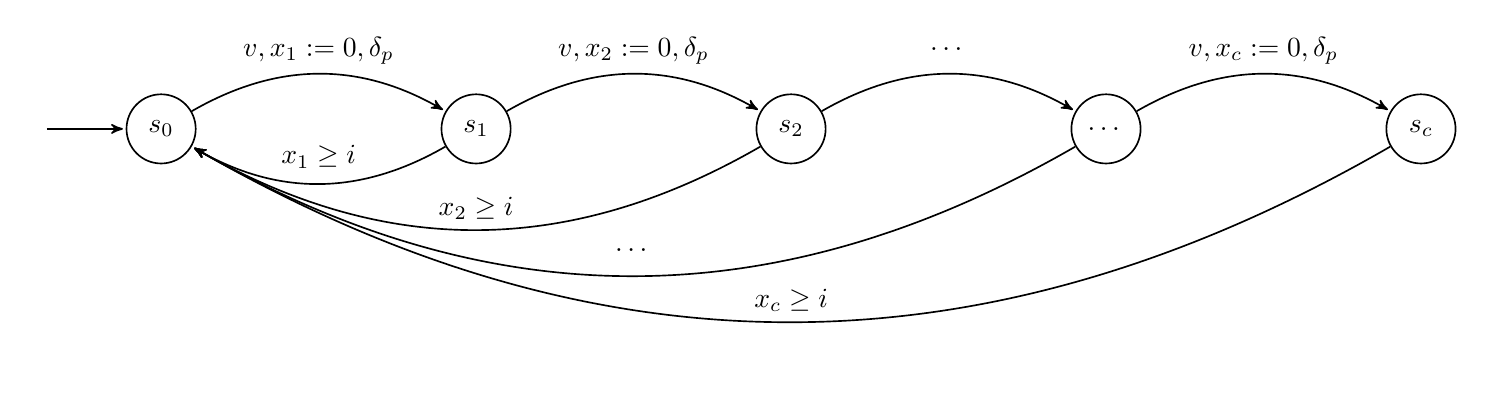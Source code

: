 \begin{tikzpicture}[->,>=stealth',shorten >=1pt,auto,node distance=4cm, semithick]
	\node(start) {};
	\node[state] (S0) [right=0cm and 1cm of start]{$s_0$};
	\node[state] (S1) [right of=S0] {$s_1$};
	\node[state] (S2) [right of=S1] {$s_2$};
	\node[state] (Sd) [right of=S2] {$\dots$};
	\node[state] (Sc) [right of=Sd] {$s_c$};

	\path (start) edge node {} (S0);
	\path (S0) edge [bend left] node {$v, x_1 := 0, \delta_p$} (S1);
	\path (S1) edge [bend left] node [above=0.2em] {$x_1 \geq i$} (S0);
	\path (S1) edge [bend left] node {$v, x_2 := 0, \delta_p$} (S2);
	\path (S2) edge [bend left] node [above] {$x_2 \geq i$} (S0);
	\path (S2) edge [bend left] node  [above=0.5em] {$\dots$} (Sd);
	\path (Sd) edge [bend left] node [above=0.5em] {$\dots$} (S0);
	\path (Sd) edge [bend left] node {$v, x_c := 0, \delta_p$} (Sc);
	\path (Sc) edge [bend left] node [above] {$x_c \geq i$} (S0);
\end{tikzpicture}

